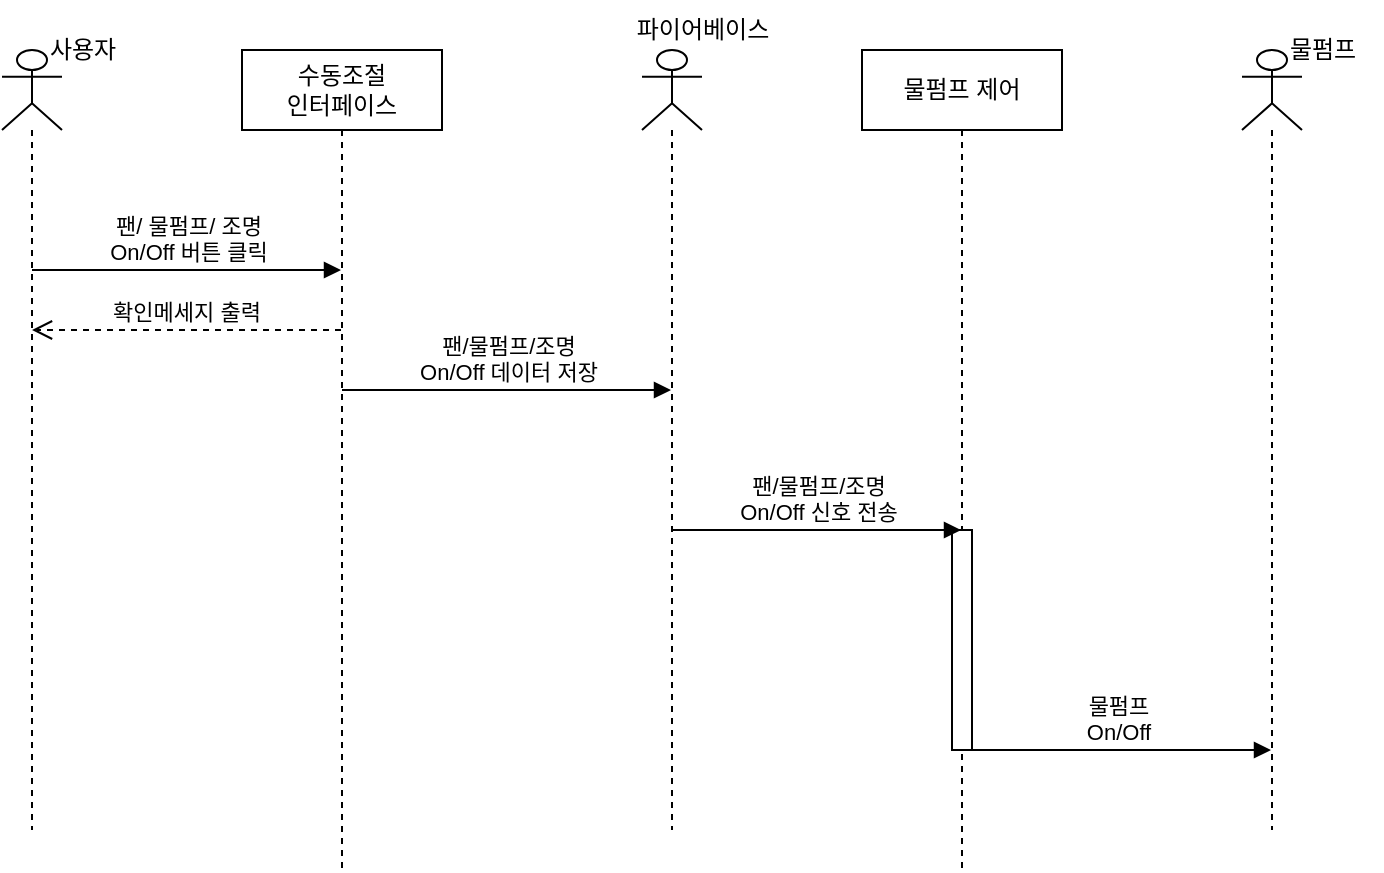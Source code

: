 <mxfile version="20.5.3" type="github">
  <diagram id="QDg-Uc9_VLPLqPZ0KN7H" name="페이지-1">
    <mxGraphModel dx="1038" dy="571" grid="1" gridSize="10" guides="1" tooltips="1" connect="1" arrows="1" fold="1" page="1" pageScale="1" pageWidth="3300" pageHeight="4681" math="0" shadow="0">
      <root>
        <mxCell id="0" />
        <mxCell id="1" parent="0" />
        <mxCell id="m533QYnePMexXK54dJPi-2" value="수동조절&lt;br&gt;&amp;nbsp;인터페이스&lt;span style=&quot;white-space: pre;&quot;&gt; &lt;/span&gt;" style="shape=umlLifeline;perimeter=lifelinePerimeter;whiteSpace=wrap;html=1;container=1;collapsible=0;recursiveResize=0;outlineConnect=0;" parent="1" vertex="1">
          <mxGeometry x="290" y="30" width="100" height="410" as="geometry" />
        </mxCell>
        <mxCell id="m533QYnePMexXK54dJPi-4" value="물펌프 제어" style="shape=umlLifeline;perimeter=lifelinePerimeter;whiteSpace=wrap;html=1;container=1;collapsible=0;recursiveResize=0;outlineConnect=0;" parent="1" vertex="1">
          <mxGeometry x="600" y="30" width="100" height="410" as="geometry" />
        </mxCell>
        <mxCell id="m533QYnePMexXK54dJPi-11" value="" style="html=1;points=[];perimeter=orthogonalPerimeter;" parent="m533QYnePMexXK54dJPi-4" vertex="1">
          <mxGeometry x="45" y="240" width="10" height="110" as="geometry" />
        </mxCell>
        <mxCell id="m533QYnePMexXK54dJPi-6" value="팬/ 물펌프/ 조명&lt;br&gt;On/Off 버튼 클릭" style="html=1;verticalAlign=bottom;endArrow=block;rounded=0;" parent="1" source="UEWJTj2JjrnhlsZKva8_-1" target="m533QYnePMexXK54dJPi-2" edge="1">
          <mxGeometry width="80" relative="1" as="geometry">
            <mxPoint x="189.5" y="140" as="sourcePoint" />
            <mxPoint x="570" y="260" as="targetPoint" />
            <Array as="points">
              <mxPoint x="260" y="140" />
            </Array>
          </mxGeometry>
        </mxCell>
        <mxCell id="m533QYnePMexXK54dJPi-7" value="확인메세지 출력" style="html=1;verticalAlign=bottom;endArrow=open;dashed=1;endSize=8;rounded=0;" parent="1" source="m533QYnePMexXK54dJPi-2" target="UEWJTj2JjrnhlsZKva8_-1" edge="1">
          <mxGeometry relative="1" as="geometry">
            <mxPoint x="570" y="260" as="sourcePoint" />
            <mxPoint x="189.5" y="170" as="targetPoint" />
            <Array as="points">
              <mxPoint x="270" y="170" />
            </Array>
          </mxGeometry>
        </mxCell>
        <mxCell id="m533QYnePMexXK54dJPi-8" value="팬/물펌프/조명&lt;br&gt;On/Off 데이터 저장" style="html=1;verticalAlign=bottom;endArrow=block;rounded=0;" parent="1" source="m533QYnePMexXK54dJPi-2" target="UEWJTj2JjrnhlsZKva8_-5" edge="1">
          <mxGeometry width="80" relative="1" as="geometry">
            <mxPoint x="199.5" y="150" as="sourcePoint" />
            <mxPoint x="499.5" y="200" as="targetPoint" />
            <Array as="points">
              <mxPoint x="420" y="200" />
            </Array>
          </mxGeometry>
        </mxCell>
        <mxCell id="m533QYnePMexXK54dJPi-10" value="팬/물펌프/조명&lt;br&gt;On/Off 신호 전송" style="html=1;verticalAlign=bottom;endArrow=block;rounded=0;" parent="1" source="UEWJTj2JjrnhlsZKva8_-5" target="m533QYnePMexXK54dJPi-4" edge="1">
          <mxGeometry width="80" relative="1" as="geometry">
            <mxPoint x="499.5" y="270" as="sourcePoint" />
            <mxPoint x="660" y="310" as="targetPoint" />
            <Array as="points">
              <mxPoint x="580" y="270" />
            </Array>
          </mxGeometry>
        </mxCell>
        <mxCell id="m533QYnePMexXK54dJPi-12" value="물펌프&lt;br&gt;On/Off" style="html=1;verticalAlign=bottom;endArrow=block;rounded=0;" parent="1" source="m533QYnePMexXK54dJPi-4" target="UEWJTj2JjrnhlsZKva8_-3" edge="1">
          <mxGeometry width="80" relative="1" as="geometry">
            <mxPoint x="650" y="410" as="sourcePoint" />
            <mxPoint x="799.5" y="380" as="targetPoint" />
            <Array as="points">
              <mxPoint x="731" y="380" />
            </Array>
          </mxGeometry>
        </mxCell>
        <mxCell id="UEWJTj2JjrnhlsZKva8_-1" value="" style="shape=umlLifeline;participant=umlActor;perimeter=lifelinePerimeter;whiteSpace=wrap;html=1;container=1;collapsible=0;recursiveResize=0;verticalAlign=top;spacingTop=36;outlineConnect=0;" vertex="1" parent="1">
          <mxGeometry x="170" y="30" width="30" height="390" as="geometry" />
        </mxCell>
        <mxCell id="UEWJTj2JjrnhlsZKva8_-2" value="사용자" style="text;html=1;align=center;verticalAlign=middle;resizable=0;points=[];autosize=1;strokeColor=none;fillColor=none;" vertex="1" parent="1">
          <mxGeometry x="180" y="15" width="60" height="30" as="geometry" />
        </mxCell>
        <mxCell id="UEWJTj2JjrnhlsZKva8_-3" value="" style="shape=umlLifeline;participant=umlActor;perimeter=lifelinePerimeter;whiteSpace=wrap;html=1;container=1;collapsible=0;recursiveResize=0;verticalAlign=top;spacingTop=36;outlineConnect=0;" vertex="1" parent="1">
          <mxGeometry x="790" y="30" width="30" height="390" as="geometry" />
        </mxCell>
        <mxCell id="UEWJTj2JjrnhlsZKva8_-4" value="물펌프" style="text;html=1;align=center;verticalAlign=middle;resizable=0;points=[];autosize=1;strokeColor=none;fillColor=none;" vertex="1" parent="1">
          <mxGeometry x="800" y="15" width="60" height="30" as="geometry" />
        </mxCell>
        <mxCell id="UEWJTj2JjrnhlsZKva8_-5" value="" style="shape=umlLifeline;participant=umlActor;perimeter=lifelinePerimeter;whiteSpace=wrap;html=1;container=1;collapsible=0;recursiveResize=0;verticalAlign=top;spacingTop=36;outlineConnect=0;" vertex="1" parent="1">
          <mxGeometry x="490" y="30" width="30" height="390" as="geometry" />
        </mxCell>
        <mxCell id="UEWJTj2JjrnhlsZKva8_-6" value="파이어베이스" style="text;html=1;align=center;verticalAlign=middle;resizable=0;points=[];autosize=1;strokeColor=none;fillColor=none;" vertex="1" parent="1">
          <mxGeometry x="470" y="5" width="100" height="30" as="geometry" />
        </mxCell>
      </root>
    </mxGraphModel>
  </diagram>
</mxfile>
